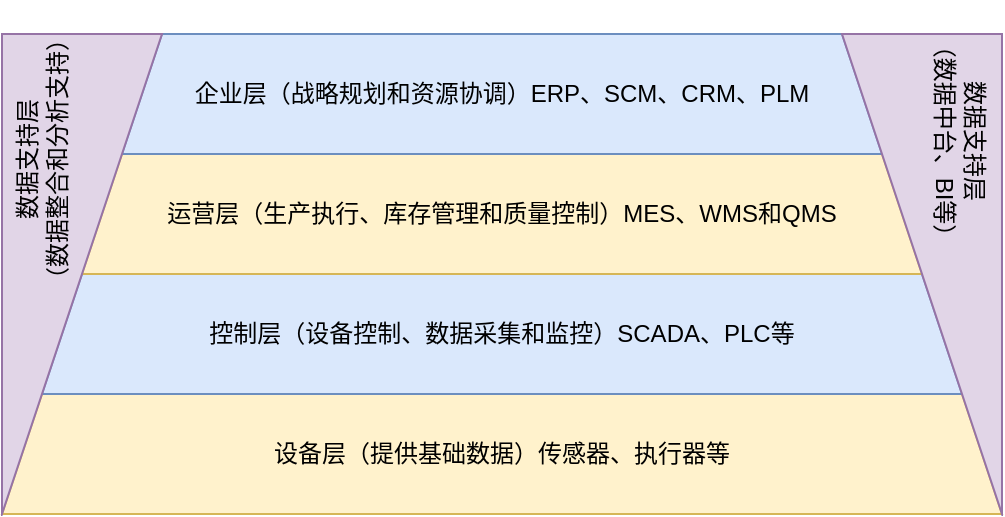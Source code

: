 <mxfile version="26.1.0">
  <diagram name="第 1 页" id="7N0UxWFRY3nmoFxoL28t">
    <mxGraphModel dx="1434" dy="738" grid="1" gridSize="10" guides="1" tooltips="1" connect="1" arrows="1" fold="1" page="1" pageScale="1" pageWidth="827" pageHeight="1169" math="0" shadow="0">
      <root>
        <mxCell id="0" />
        <mxCell id="1" parent="0" />
        <mxCell id="RWw70aQlsyqfQJQjgOHQ-1" value="设备层（提供基础数据）传感器、执行器等" style="shape=trapezoid;perimeter=trapezoidPerimeter;whiteSpace=wrap;html=1;fixedSize=1;fillColor=#fff2cc;strokeColor=#d6b656;" vertex="1" parent="1">
          <mxGeometry x="180" y="450" width="500" height="60" as="geometry" />
        </mxCell>
        <mxCell id="RWw70aQlsyqfQJQjgOHQ-2" value="控制层（设备控制、数据采集和监控）SCADA、PLC等" style="shape=trapezoid;perimeter=trapezoidPerimeter;whiteSpace=wrap;html=1;fixedSize=1;fillColor=#dae8fc;strokeColor=#6c8ebf;" vertex="1" parent="1">
          <mxGeometry x="200" y="390" width="460" height="60" as="geometry" />
        </mxCell>
        <mxCell id="RWw70aQlsyqfQJQjgOHQ-3" value="运营层（生产执行、库存管理和质量控制）MES、WMS和QMS" style="shape=trapezoid;perimeter=trapezoidPerimeter;whiteSpace=wrap;html=1;fixedSize=1;fillColor=#fff2cc;strokeColor=#d6b656;" vertex="1" parent="1">
          <mxGeometry x="220" y="330" width="420" height="60" as="geometry" />
        </mxCell>
        <mxCell id="RWw70aQlsyqfQJQjgOHQ-6" value="企业层（战略规划和资源协调）ERP、SCM、CRM、PLM" style="shape=trapezoid;perimeter=trapezoidPerimeter;whiteSpace=wrap;html=1;fixedSize=1;fillColor=#dae8fc;strokeColor=#6c8ebf;" vertex="1" parent="1">
          <mxGeometry x="240" y="270" width="380" height="60" as="geometry" />
        </mxCell>
        <mxCell id="RWw70aQlsyqfQJQjgOHQ-7" value="" style="verticalLabelPosition=bottom;verticalAlign=top;html=1;shape=mxgraph.basic.orthogonal_triangle;rotation=90;fillColor=#e1d5e7;strokeColor=#9673a6;" vertex="1" parent="1">
          <mxGeometry x="100" y="350" width="240" height="80" as="geometry" />
        </mxCell>
        <mxCell id="RWw70aQlsyqfQJQjgOHQ-8" value="" style="verticalLabelPosition=bottom;verticalAlign=top;html=1;shape=mxgraph.basic.orthogonal_triangle;rotation=-180;fillColor=#e1d5e7;strokeColor=#9673a6;" vertex="1" parent="1">
          <mxGeometry x="600" y="270" width="80" height="240" as="geometry" />
        </mxCell>
        <mxCell id="RWw70aQlsyqfQJQjgOHQ-10" value="数据支持层&lt;div&gt;（数据中台、BI等）&lt;/div&gt;" style="text;html=1;align=center;verticalAlign=middle;resizable=0;points=[];autosize=1;strokeColor=none;fillColor=none;rotation=90;" vertex="1" parent="1">
          <mxGeometry x="594" y="303" width="130" height="40" as="geometry" />
        </mxCell>
        <mxCell id="RWw70aQlsyqfQJQjgOHQ-11" value="数据支持层&lt;div&gt;（数据整合和分析支持）&lt;/div&gt;" style="text;html=1;align=center;verticalAlign=middle;resizable=0;points=[];autosize=1;strokeColor=none;fillColor=none;rotation=-90;" vertex="1" parent="1">
          <mxGeometry x="120" y="313" width="160" height="40" as="geometry" />
        </mxCell>
      </root>
    </mxGraphModel>
  </diagram>
</mxfile>
